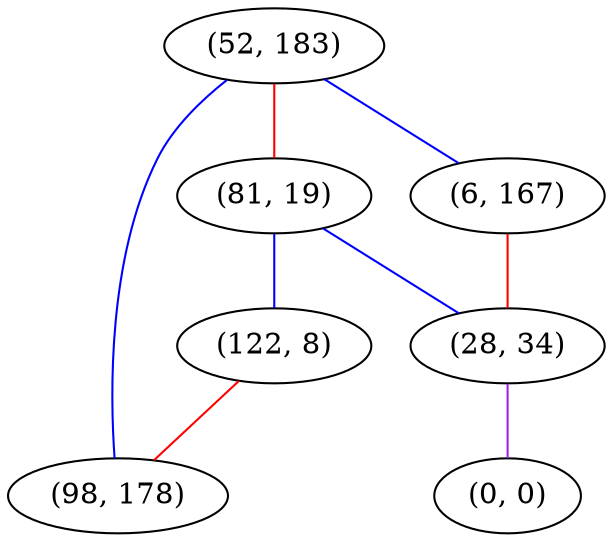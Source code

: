 graph "" {
"(52, 183)";
"(81, 19)";
"(6, 167)";
"(122, 8)";
"(98, 178)";
"(28, 34)";
"(0, 0)";
"(52, 183)" -- "(81, 19)"  [color=red, key=0, weight=1];
"(52, 183)" -- "(6, 167)"  [color=blue, key=0, weight=3];
"(52, 183)" -- "(98, 178)"  [color=blue, key=0, weight=3];
"(81, 19)" -- "(28, 34)"  [color=blue, key=0, weight=3];
"(81, 19)" -- "(122, 8)"  [color=blue, key=0, weight=3];
"(6, 167)" -- "(28, 34)"  [color=red, key=0, weight=1];
"(122, 8)" -- "(98, 178)"  [color=red, key=0, weight=1];
"(28, 34)" -- "(0, 0)"  [color=purple, key=0, weight=4];
}
